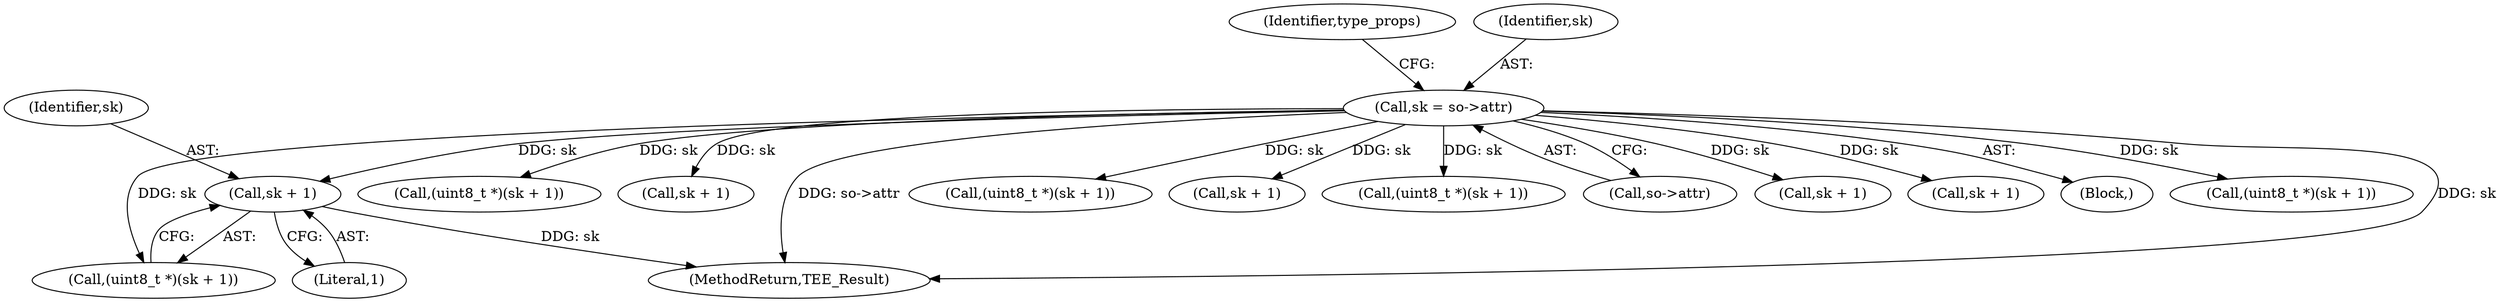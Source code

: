 digraph "0_optee_os_a637243270fc1faae16de059091795c32d86e65e@pointer" {
"1000724" [label="(Call,sk + 1)"];
"1000221" [label="(Call,sk = so->attr)"];
"1000823" [label="(Call,(uint8_t *)(sk + 1))"];
"1000227" [label="(Identifier,type_props)"];
"1000504" [label="(Call,sk + 1)"];
"1000859" [label="(MethodReturn,TEE_Result)"];
"1000722" [label="(Call,(uint8_t *)(sk + 1))"];
"1000725" [label="(Identifier,sk)"];
"1000221" [label="(Call,sk = so->attr)"];
"1000502" [label="(Call,(uint8_t *)(sk + 1))"];
"1000338" [label="(Call,sk + 1)"];
"1000625" [label="(Call,(uint8_t *)(sk + 1))"];
"1000223" [label="(Call,so->attr)"];
"1000724" [label="(Call,sk + 1)"];
"1000726" [label="(Literal,1)"];
"1000825" [label="(Call,sk + 1)"];
"1000627" [label="(Call,sk + 1)"];
"1000222" [label="(Identifier,sk)"];
"1000113" [label="(Block,)"];
"1000336" [label="(Call,(uint8_t *)(sk + 1))"];
"1000724" -> "1000722"  [label="AST: "];
"1000724" -> "1000726"  [label="CFG: "];
"1000725" -> "1000724"  [label="AST: "];
"1000726" -> "1000724"  [label="AST: "];
"1000722" -> "1000724"  [label="CFG: "];
"1000724" -> "1000859"  [label="DDG: sk"];
"1000221" -> "1000724"  [label="DDG: sk"];
"1000221" -> "1000113"  [label="AST: "];
"1000221" -> "1000223"  [label="CFG: "];
"1000222" -> "1000221"  [label="AST: "];
"1000223" -> "1000221"  [label="AST: "];
"1000227" -> "1000221"  [label="CFG: "];
"1000221" -> "1000859"  [label="DDG: so->attr"];
"1000221" -> "1000859"  [label="DDG: sk"];
"1000221" -> "1000336"  [label="DDG: sk"];
"1000221" -> "1000338"  [label="DDG: sk"];
"1000221" -> "1000502"  [label="DDG: sk"];
"1000221" -> "1000504"  [label="DDG: sk"];
"1000221" -> "1000625"  [label="DDG: sk"];
"1000221" -> "1000627"  [label="DDG: sk"];
"1000221" -> "1000722"  [label="DDG: sk"];
"1000221" -> "1000823"  [label="DDG: sk"];
"1000221" -> "1000825"  [label="DDG: sk"];
}
